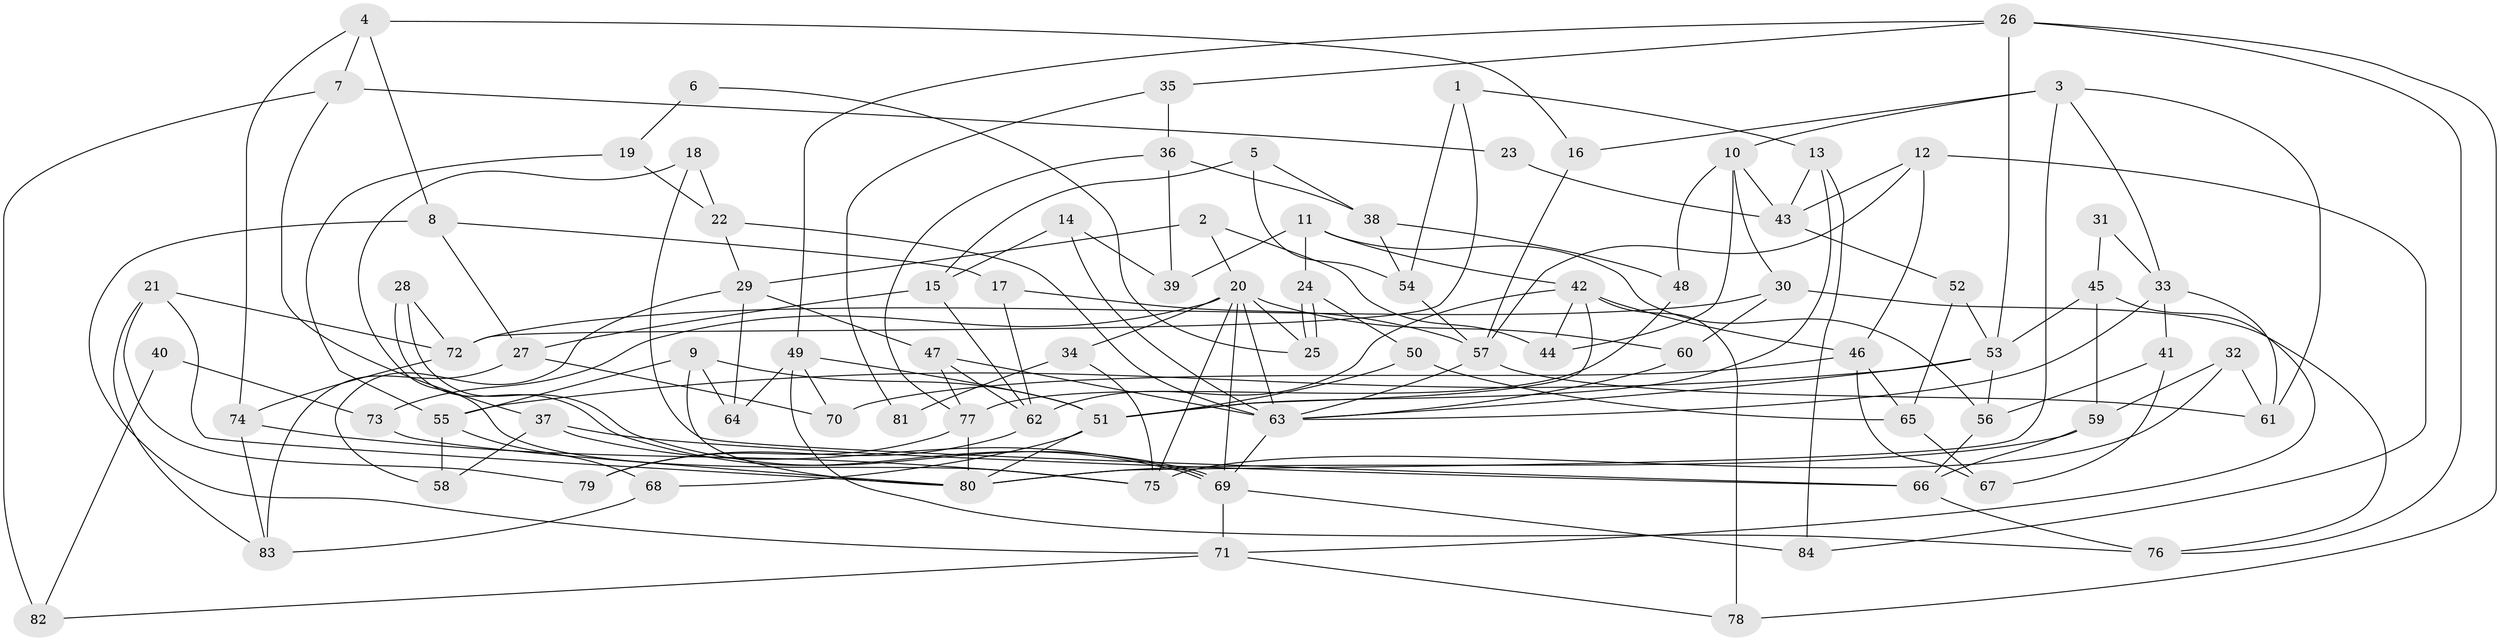 // coarse degree distribution, {3: 0.2777777777777778, 9: 0.037037037037037035, 5: 0.16666666666666666, 2: 0.07407407407407407, 6: 0.14814814814814814, 8: 0.05555555555555555, 7: 0.12962962962962962, 4: 0.09259259259259259, 11: 0.018518518518518517}
// Generated by graph-tools (version 1.1) at 2025/23/03/03/25 07:23:55]
// undirected, 84 vertices, 168 edges
graph export_dot {
graph [start="1"]
  node [color=gray90,style=filled];
  1;
  2;
  3;
  4;
  5;
  6;
  7;
  8;
  9;
  10;
  11;
  12;
  13;
  14;
  15;
  16;
  17;
  18;
  19;
  20;
  21;
  22;
  23;
  24;
  25;
  26;
  27;
  28;
  29;
  30;
  31;
  32;
  33;
  34;
  35;
  36;
  37;
  38;
  39;
  40;
  41;
  42;
  43;
  44;
  45;
  46;
  47;
  48;
  49;
  50;
  51;
  52;
  53;
  54;
  55;
  56;
  57;
  58;
  59;
  60;
  61;
  62;
  63;
  64;
  65;
  66;
  67;
  68;
  69;
  70;
  71;
  72;
  73;
  74;
  75;
  76;
  77;
  78;
  79;
  80;
  81;
  82;
  83;
  84;
  1 -- 72;
  1 -- 54;
  1 -- 13;
  2 -- 20;
  2 -- 29;
  2 -- 44;
  3 -- 80;
  3 -- 33;
  3 -- 10;
  3 -- 16;
  3 -- 61;
  4 -- 74;
  4 -- 16;
  4 -- 7;
  4 -- 8;
  5 -- 15;
  5 -- 54;
  5 -- 38;
  6 -- 25;
  6 -- 19;
  7 -- 37;
  7 -- 23;
  7 -- 82;
  8 -- 27;
  8 -- 17;
  8 -- 71;
  9 -- 64;
  9 -- 55;
  9 -- 51;
  9 -- 80;
  10 -- 43;
  10 -- 30;
  10 -- 44;
  10 -- 48;
  11 -- 24;
  11 -- 42;
  11 -- 39;
  11 -- 56;
  12 -- 84;
  12 -- 57;
  12 -- 43;
  12 -- 46;
  13 -- 51;
  13 -- 43;
  13 -- 84;
  14 -- 15;
  14 -- 63;
  14 -- 39;
  15 -- 27;
  15 -- 62;
  16 -- 57;
  17 -- 57;
  17 -- 62;
  18 -- 75;
  18 -- 66;
  18 -- 22;
  19 -- 55;
  19 -- 22;
  20 -- 60;
  20 -- 69;
  20 -- 25;
  20 -- 34;
  20 -- 63;
  20 -- 73;
  20 -- 75;
  21 -- 79;
  21 -- 83;
  21 -- 72;
  21 -- 80;
  22 -- 63;
  22 -- 29;
  23 -- 43;
  24 -- 50;
  24 -- 25;
  24 -- 25;
  26 -- 78;
  26 -- 53;
  26 -- 35;
  26 -- 49;
  26 -- 76;
  27 -- 83;
  27 -- 70;
  28 -- 72;
  28 -- 69;
  28 -- 69;
  29 -- 47;
  29 -- 58;
  29 -- 64;
  30 -- 76;
  30 -- 60;
  30 -- 72;
  31 -- 33;
  31 -- 45;
  32 -- 61;
  32 -- 59;
  32 -- 75;
  33 -- 63;
  33 -- 41;
  33 -- 61;
  34 -- 75;
  34 -- 81;
  35 -- 36;
  35 -- 81;
  36 -- 77;
  36 -- 39;
  36 -- 38;
  37 -- 66;
  37 -- 69;
  37 -- 58;
  38 -- 48;
  38 -- 54;
  40 -- 73;
  40 -- 82;
  41 -- 67;
  41 -- 56;
  42 -- 44;
  42 -- 51;
  42 -- 46;
  42 -- 62;
  42 -- 78;
  43 -- 52;
  45 -- 71;
  45 -- 59;
  45 -- 53;
  46 -- 65;
  46 -- 67;
  46 -- 70;
  47 -- 62;
  47 -- 77;
  47 -- 63;
  48 -- 77;
  49 -- 51;
  49 -- 64;
  49 -- 70;
  49 -- 76;
  50 -- 65;
  50 -- 51;
  51 -- 80;
  51 -- 68;
  52 -- 53;
  52 -- 65;
  53 -- 63;
  53 -- 55;
  53 -- 56;
  54 -- 57;
  55 -- 58;
  55 -- 68;
  56 -- 66;
  57 -- 61;
  57 -- 63;
  59 -- 66;
  59 -- 80;
  60 -- 63;
  62 -- 79;
  63 -- 69;
  65 -- 67;
  66 -- 76;
  68 -- 83;
  69 -- 71;
  69 -- 84;
  71 -- 78;
  71 -- 82;
  72 -- 74;
  73 -- 80;
  74 -- 75;
  74 -- 83;
  77 -- 80;
  77 -- 79;
}
